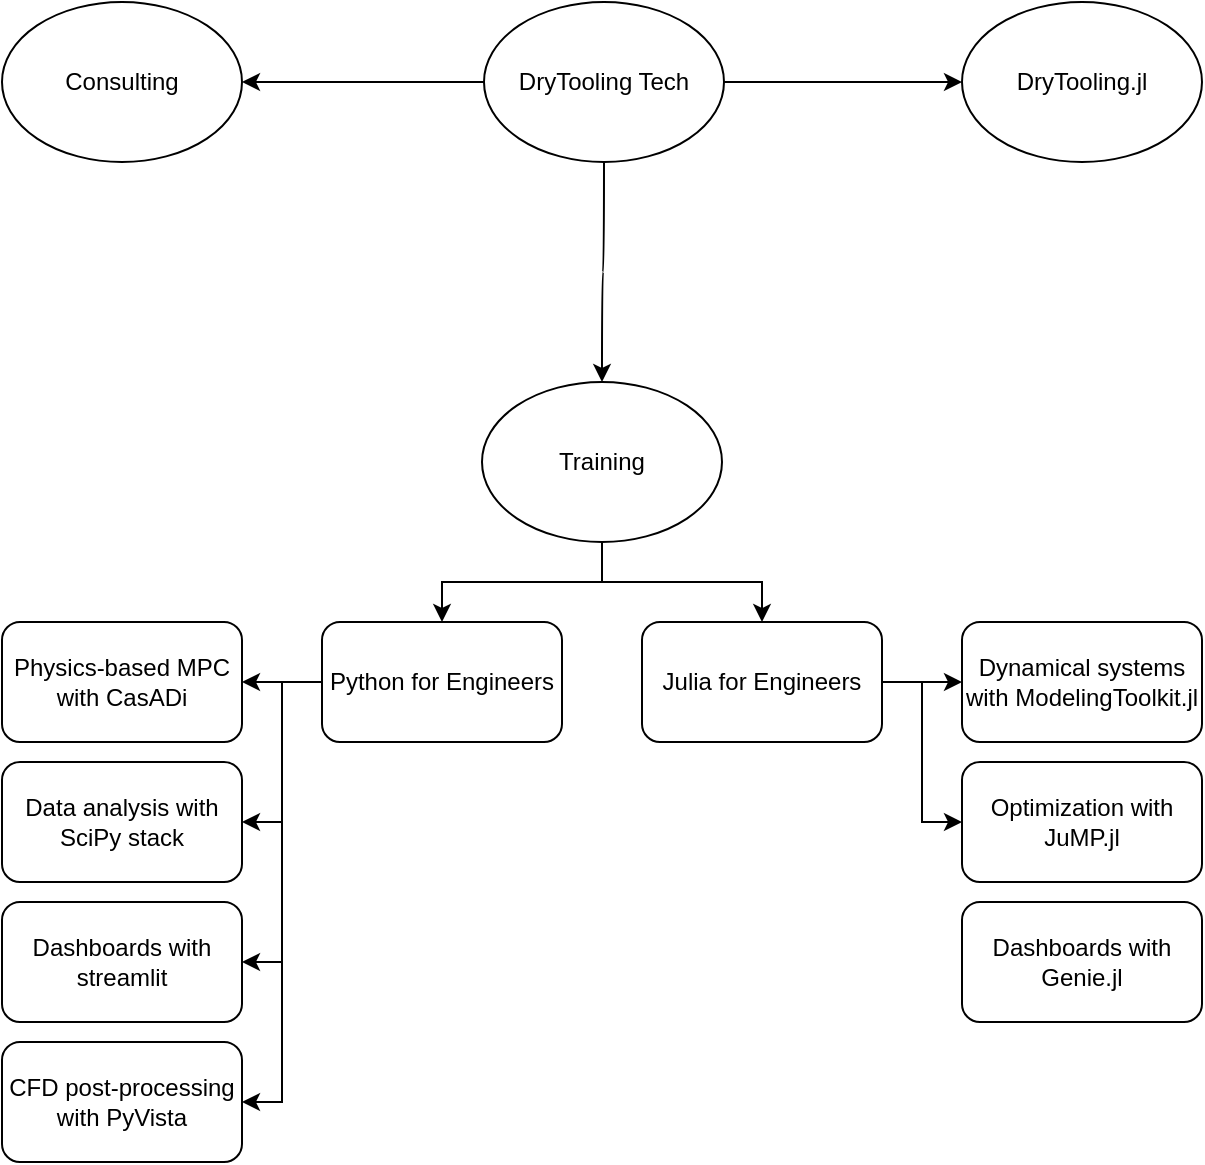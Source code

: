 <mxfile version="22.1.4" type="github">
  <diagram name="Page-1" id="ShheRPUKKzBshwlSDHYq">
    <mxGraphModel dx="1121" dy="613" grid="1" gridSize="10" guides="1" tooltips="1" connect="1" arrows="1" fold="1" page="1" pageScale="1" pageWidth="4681" pageHeight="3300" math="0" shadow="0">
      <root>
        <mxCell id="0" />
        <mxCell id="1" parent="0" />
        <mxCell id="P_ZGVv6pG1mM6uEF-SW_-5" style="edgeStyle=orthogonalEdgeStyle;rounded=0;orthogonalLoop=1;jettySize=auto;html=1;curved=1;" edge="1" parent="1" source="P_ZGVv6pG1mM6uEF-SW_-1" target="P_ZGVv6pG1mM6uEF-SW_-4">
          <mxGeometry relative="1" as="geometry" />
        </mxCell>
        <mxCell id="P_ZGVv6pG1mM6uEF-SW_-7" style="edgeStyle=orthogonalEdgeStyle;rounded=0;orthogonalLoop=1;jettySize=auto;html=1;curved=1;" edge="1" parent="1" source="P_ZGVv6pG1mM6uEF-SW_-1" target="P_ZGVv6pG1mM6uEF-SW_-6">
          <mxGeometry relative="1" as="geometry" />
        </mxCell>
        <mxCell id="P_ZGVv6pG1mM6uEF-SW_-1" value="DryTooling Tech" style="ellipse;whiteSpace=wrap;html=1;" vertex="1" parent="1">
          <mxGeometry x="2281" y="1610" width="120" height="80" as="geometry" />
        </mxCell>
        <mxCell id="P_ZGVv6pG1mM6uEF-SW_-2" value="DryTooling.jl" style="ellipse;whiteSpace=wrap;html=1;" vertex="1" parent="1">
          <mxGeometry x="2520" y="1610" width="120" height="80" as="geometry" />
        </mxCell>
        <mxCell id="P_ZGVv6pG1mM6uEF-SW_-3" style="edgeStyle=orthogonalEdgeStyle;rounded=0;orthogonalLoop=1;jettySize=auto;html=1;entryX=0;entryY=0.5;entryDx=0;entryDy=0;curved=1;" edge="1" parent="1" source="P_ZGVv6pG1mM6uEF-SW_-1" target="P_ZGVv6pG1mM6uEF-SW_-2">
          <mxGeometry relative="1" as="geometry" />
        </mxCell>
        <mxCell id="P_ZGVv6pG1mM6uEF-SW_-11" style="edgeStyle=orthogonalEdgeStyle;rounded=0;orthogonalLoop=1;jettySize=auto;html=1;entryX=0.5;entryY=0;entryDx=0;entryDy=0;" edge="1" parent="1" source="P_ZGVv6pG1mM6uEF-SW_-4" target="P_ZGVv6pG1mM6uEF-SW_-9">
          <mxGeometry relative="1" as="geometry" />
        </mxCell>
        <mxCell id="P_ZGVv6pG1mM6uEF-SW_-12" style="edgeStyle=orthogonalEdgeStyle;rounded=0;orthogonalLoop=1;jettySize=auto;html=1;entryX=0.5;entryY=0;entryDx=0;entryDy=0;" edge="1" parent="1" source="P_ZGVv6pG1mM6uEF-SW_-4" target="P_ZGVv6pG1mM6uEF-SW_-8">
          <mxGeometry relative="1" as="geometry" />
        </mxCell>
        <mxCell id="P_ZGVv6pG1mM6uEF-SW_-4" value="Training" style="ellipse;whiteSpace=wrap;html=1;" vertex="1" parent="1">
          <mxGeometry x="2280" y="1800" width="120" height="80" as="geometry" />
        </mxCell>
        <mxCell id="P_ZGVv6pG1mM6uEF-SW_-6" value="Consulting" style="ellipse;whiteSpace=wrap;html=1;" vertex="1" parent="1">
          <mxGeometry x="2040" y="1610" width="120" height="80" as="geometry" />
        </mxCell>
        <mxCell id="P_ZGVv6pG1mM6uEF-SW_-13" style="edgeStyle=orthogonalEdgeStyle;rounded=0;orthogonalLoop=1;jettySize=auto;html=1;" edge="1" parent="1" source="P_ZGVv6pG1mM6uEF-SW_-8" target="P_ZGVv6pG1mM6uEF-SW_-10">
          <mxGeometry relative="1" as="geometry" />
        </mxCell>
        <mxCell id="P_ZGVv6pG1mM6uEF-SW_-15" style="edgeStyle=orthogonalEdgeStyle;rounded=0;orthogonalLoop=1;jettySize=auto;html=1;exitX=1;exitY=0.5;exitDx=0;exitDy=0;entryX=0;entryY=0.5;entryDx=0;entryDy=0;" edge="1" parent="1" source="P_ZGVv6pG1mM6uEF-SW_-8" target="P_ZGVv6pG1mM6uEF-SW_-14">
          <mxGeometry relative="1" as="geometry" />
        </mxCell>
        <mxCell id="P_ZGVv6pG1mM6uEF-SW_-8" value="Julia for Engineers" style="rounded=1;whiteSpace=wrap;html=1;" vertex="1" parent="1">
          <mxGeometry x="2360" y="1920" width="120" height="60" as="geometry" />
        </mxCell>
        <mxCell id="P_ZGVv6pG1mM6uEF-SW_-17" style="edgeStyle=orthogonalEdgeStyle;rounded=0;orthogonalLoop=1;jettySize=auto;html=1;entryX=1;entryY=0.5;entryDx=0;entryDy=0;" edge="1" parent="1" source="P_ZGVv6pG1mM6uEF-SW_-9" target="P_ZGVv6pG1mM6uEF-SW_-16">
          <mxGeometry relative="1" as="geometry" />
        </mxCell>
        <mxCell id="P_ZGVv6pG1mM6uEF-SW_-19" style="edgeStyle=orthogonalEdgeStyle;rounded=0;orthogonalLoop=1;jettySize=auto;html=1;entryX=1;entryY=0.5;entryDx=0;entryDy=0;" edge="1" parent="1" source="P_ZGVv6pG1mM6uEF-SW_-9" target="P_ZGVv6pG1mM6uEF-SW_-18">
          <mxGeometry relative="1" as="geometry" />
        </mxCell>
        <mxCell id="P_ZGVv6pG1mM6uEF-SW_-21" style="edgeStyle=orthogonalEdgeStyle;rounded=0;orthogonalLoop=1;jettySize=auto;html=1;entryX=1;entryY=0.5;entryDx=0;entryDy=0;" edge="1" parent="1" source="P_ZGVv6pG1mM6uEF-SW_-9" target="P_ZGVv6pG1mM6uEF-SW_-20">
          <mxGeometry relative="1" as="geometry" />
        </mxCell>
        <mxCell id="P_ZGVv6pG1mM6uEF-SW_-24" style="edgeStyle=orthogonalEdgeStyle;rounded=0;orthogonalLoop=1;jettySize=auto;html=1;entryX=1;entryY=0.5;entryDx=0;entryDy=0;" edge="1" parent="1" source="P_ZGVv6pG1mM6uEF-SW_-9" target="P_ZGVv6pG1mM6uEF-SW_-23">
          <mxGeometry relative="1" as="geometry" />
        </mxCell>
        <mxCell id="P_ZGVv6pG1mM6uEF-SW_-9" value="Python for Engineers" style="rounded=1;whiteSpace=wrap;html=1;" vertex="1" parent="1">
          <mxGeometry x="2200" y="1920" width="120" height="60" as="geometry" />
        </mxCell>
        <mxCell id="P_ZGVv6pG1mM6uEF-SW_-10" value="Dynamical systems with ModelingToolkit.jl" style="rounded=1;whiteSpace=wrap;html=1;" vertex="1" parent="1">
          <mxGeometry x="2520" y="1920" width="120" height="60" as="geometry" />
        </mxCell>
        <mxCell id="P_ZGVv6pG1mM6uEF-SW_-14" value="Optimization with JuMP.jl" style="rounded=1;whiteSpace=wrap;html=1;" vertex="1" parent="1">
          <mxGeometry x="2520" y="1990" width="120" height="60" as="geometry" />
        </mxCell>
        <mxCell id="P_ZGVv6pG1mM6uEF-SW_-16" value="Physics-based MPC with CasADi" style="rounded=1;whiteSpace=wrap;html=1;" vertex="1" parent="1">
          <mxGeometry x="2040" y="1920" width="120" height="60" as="geometry" />
        </mxCell>
        <mxCell id="P_ZGVv6pG1mM6uEF-SW_-18" value="Data analysis with SciPy stack" style="rounded=1;whiteSpace=wrap;html=1;" vertex="1" parent="1">
          <mxGeometry x="2040" y="1990" width="120" height="60" as="geometry" />
        </mxCell>
        <mxCell id="P_ZGVv6pG1mM6uEF-SW_-20" value="Dashboards with streamlit" style="rounded=1;whiteSpace=wrap;html=1;" vertex="1" parent="1">
          <mxGeometry x="2040" y="2060" width="120" height="60" as="geometry" />
        </mxCell>
        <mxCell id="P_ZGVv6pG1mM6uEF-SW_-22" value="Dashboards with Genie.jl" style="rounded=1;whiteSpace=wrap;html=1;" vertex="1" parent="1">
          <mxGeometry x="2520" y="2060" width="120" height="60" as="geometry" />
        </mxCell>
        <mxCell id="P_ZGVv6pG1mM6uEF-SW_-23" value="CFD post-processing with PyVista" style="rounded=1;whiteSpace=wrap;html=1;" vertex="1" parent="1">
          <mxGeometry x="2040" y="2130" width="120" height="60" as="geometry" />
        </mxCell>
      </root>
    </mxGraphModel>
  </diagram>
</mxfile>
